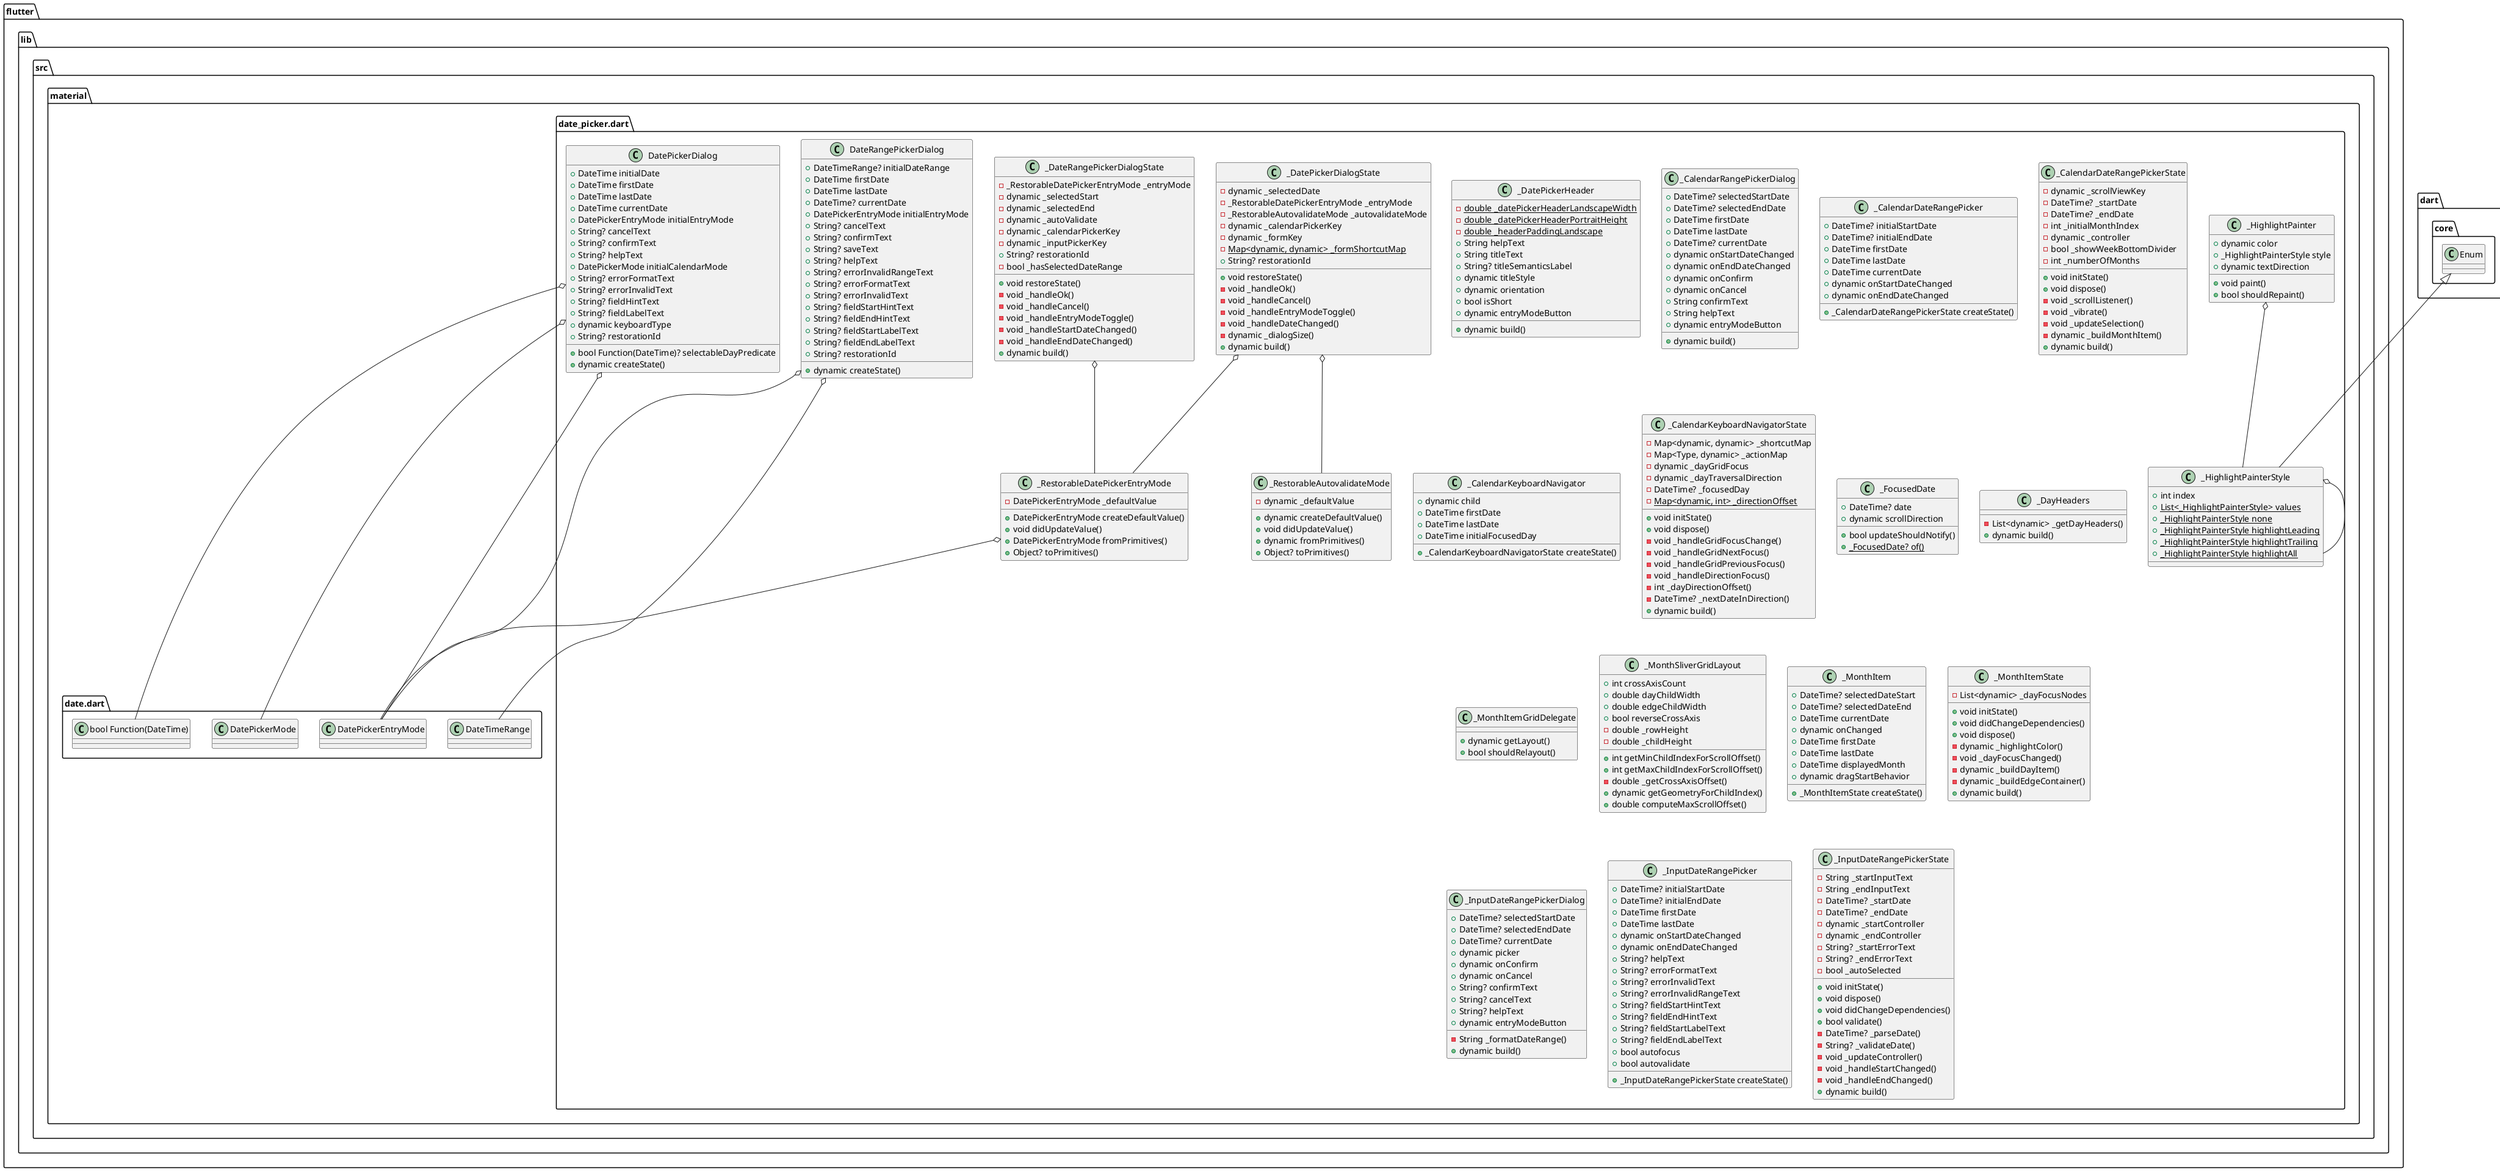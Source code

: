 @startuml
set namespaceSeparator ::

class "flutter::lib::src::material::date_picker.dart::DatePickerDialog" {
  +DateTime initialDate
  +DateTime firstDate
  +DateTime lastDate
  +DateTime currentDate
  +DatePickerEntryMode initialEntryMode
  +bool Function(DateTime)? selectableDayPredicate
  +String? cancelText
  +String? confirmText
  +String? helpText
  +DatePickerMode initialCalendarMode
  +String? errorFormatText
  +String? errorInvalidText
  +String? fieldHintText
  +String? fieldLabelText
  +dynamic keyboardType
  +String? restorationId
  +dynamic createState()
}

"flutter::lib::src::material::date_picker.dart::DatePickerDialog" o-- "flutter::lib::src::material::date.dart::DatePickerEntryMode"
"flutter::lib::src::material::date_picker.dart::DatePickerDialog" o-- "flutter::lib::src::material::date.dart::bool Function(DateTime)"
"flutter::lib::src::material::date_picker.dart::DatePickerDialog" o-- "flutter::lib::src::material::date.dart::DatePickerMode"

class "flutter::lib::src::material::date_picker.dart::_DatePickerDialogState" {
  -dynamic _selectedDate
  -_RestorableDatePickerEntryMode _entryMode
  -_RestorableAutovalidateMode _autovalidateMode
  -dynamic _calendarPickerKey
  -dynamic _formKey
  {static} -Map<dynamic, dynamic> _formShortcutMap
  +String? restorationId
  +void restoreState()
  -void _handleOk()
  -void _handleCancel()
  -void _handleEntryModeToggle()
  -void _handleDateChanged()
  -dynamic _dialogSize()
  +dynamic build()
}

"flutter::lib::src::material::date_picker.dart::_DatePickerDialogState" o-- "flutter::lib::src::material::date_picker.dart::_RestorableDatePickerEntryMode"
"flutter::lib::src::material::date_picker.dart::_DatePickerDialogState" o-- "flutter::lib::src::material::date_picker.dart::_RestorableAutovalidateMode"

class "flutter::lib::src::material::date_picker.dart::_RestorableDatePickerEntryMode" {
  -DatePickerEntryMode _defaultValue
  +DatePickerEntryMode createDefaultValue()
  +void didUpdateValue()
  +DatePickerEntryMode fromPrimitives()
  +Object? toPrimitives()
}

"flutter::lib::src::material::date_picker.dart::_RestorableDatePickerEntryMode" o-- "flutter::lib::src::material::date.dart::DatePickerEntryMode"

class "flutter::lib::src::material::date_picker.dart::_RestorableAutovalidateMode" {
  -dynamic _defaultValue
  +dynamic createDefaultValue()
  +void didUpdateValue()
  +dynamic fromPrimitives()
  +Object? toPrimitives()
}

class "flutter::lib::src::material::date_picker.dart::_DatePickerHeader" {
  {static} -double _datePickerHeaderLandscapeWidth
  {static} -double _datePickerHeaderPortraitHeight
  {static} -double _headerPaddingLandscape
  +String helpText
  +String titleText
  +String? titleSemanticsLabel
  +dynamic titleStyle
  +dynamic orientation
  +bool isShort
  +dynamic entryModeButton
  +dynamic build()
}

class "flutter::lib::src::material::date_picker.dart::DateRangePickerDialog" {
  +DateTimeRange? initialDateRange
  +DateTime firstDate
  +DateTime lastDate
  +DateTime? currentDate
  +DatePickerEntryMode initialEntryMode
  +String? cancelText
  +String? confirmText
  +String? saveText
  +String? helpText
  +String? errorInvalidRangeText
  +String? errorFormatText
  +String? errorInvalidText
  +String? fieldStartHintText
  +String? fieldEndHintText
  +String? fieldStartLabelText
  +String? fieldEndLabelText
  +String? restorationId
  +dynamic createState()
}

"flutter::lib::src::material::date_picker.dart::DateRangePickerDialog" o-- "flutter::lib::src::material::date.dart::DateTimeRange"
"flutter::lib::src::material::date_picker.dart::DateRangePickerDialog" o-- "flutter::lib::src::material::date.dart::DatePickerEntryMode"

class "flutter::lib::src::material::date_picker.dart::_DateRangePickerDialogState" {
  -_RestorableDatePickerEntryMode _entryMode
  -dynamic _selectedStart
  -dynamic _selectedEnd
  -dynamic _autoValidate
  -dynamic _calendarPickerKey
  -dynamic _inputPickerKey
  +String? restorationId
  -bool _hasSelectedDateRange
  +void restoreState()
  -void _handleOk()
  -void _handleCancel()
  -void _handleEntryModeToggle()
  -void _handleStartDateChanged()
  -void _handleEndDateChanged()
  +dynamic build()
}

"flutter::lib::src::material::date_picker.dart::_DateRangePickerDialogState" o-- "flutter::lib::src::material::date_picker.dart::_RestorableDatePickerEntryMode"

class "flutter::lib::src::material::date_picker.dart::_CalendarRangePickerDialog" {
  +DateTime? selectedStartDate
  +DateTime? selectedEndDate
  +DateTime firstDate
  +DateTime lastDate
  +DateTime? currentDate
  +dynamic onStartDateChanged
  +dynamic onEndDateChanged
  +dynamic onConfirm
  +dynamic onCancel
  +String confirmText
  +String helpText
  +dynamic entryModeButton
  +dynamic build()
}

class "flutter::lib::src::material::date_picker.dart::_CalendarDateRangePicker" {
  +DateTime? initialStartDate
  +DateTime? initialEndDate
  +DateTime firstDate
  +DateTime lastDate
  +DateTime currentDate
  +dynamic onStartDateChanged
  +dynamic onEndDateChanged
  +_CalendarDateRangePickerState createState()
}

class "flutter::lib::src::material::date_picker.dart::_CalendarDateRangePickerState" {
  -dynamic _scrollViewKey
  -DateTime? _startDate
  -DateTime? _endDate
  -int _initialMonthIndex
  -dynamic _controller
  -bool _showWeekBottomDivider
  -int _numberOfMonths
  +void initState()
  +void dispose()
  -void _scrollListener()
  -void _vibrate()
  -void _updateSelection()
  -dynamic _buildMonthItem()
  +dynamic build()
}

class "flutter::lib::src::material::date_picker.dart::_CalendarKeyboardNavigator" {
  +dynamic child
  +DateTime firstDate
  +DateTime lastDate
  +DateTime initialFocusedDay
  +_CalendarKeyboardNavigatorState createState()
}

class "flutter::lib::src::material::date_picker.dart::_CalendarKeyboardNavigatorState" {
  -Map<dynamic, dynamic> _shortcutMap
  -Map<Type, dynamic> _actionMap
  -dynamic _dayGridFocus
  -dynamic _dayTraversalDirection
  -DateTime? _focusedDay
  {static} -Map<dynamic, int> _directionOffset
  +void initState()
  +void dispose()
  -void _handleGridFocusChange()
  -void _handleGridNextFocus()
  -void _handleGridPreviousFocus()
  -void _handleDirectionFocus()
  -int _dayDirectionOffset()
  -DateTime? _nextDateInDirection()
  +dynamic build()
}

class "flutter::lib::src::material::date_picker.dart::_FocusedDate" {
  +DateTime? date
  +dynamic scrollDirection
  +bool updateShouldNotify()
  {static} +_FocusedDate? of()
}

class "flutter::lib::src::material::date_picker.dart::_DayHeaders" {
  -List<dynamic> _getDayHeaders()
  +dynamic build()
}

class "flutter::lib::src::material::date_picker.dart::_MonthItemGridDelegate" {
  +dynamic getLayout()
  +bool shouldRelayout()
}

class "flutter::lib::src::material::date_picker.dart::_MonthSliverGridLayout" {
  +int crossAxisCount
  +double dayChildWidth
  +double edgeChildWidth
  +bool reverseCrossAxis
  -double _rowHeight
  -double _childHeight
  +int getMinChildIndexForScrollOffset()
  +int getMaxChildIndexForScrollOffset()
  -double _getCrossAxisOffset()
  +dynamic getGeometryForChildIndex()
  +double computeMaxScrollOffset()
}

class "flutter::lib::src::material::date_picker.dart::_MonthItem" {
  +DateTime? selectedDateStart
  +DateTime? selectedDateEnd
  +DateTime currentDate
  +dynamic onChanged
  +DateTime firstDate
  +DateTime lastDate
  +DateTime displayedMonth
  +dynamic dragStartBehavior
  +_MonthItemState createState()
}

class "flutter::lib::src::material::date_picker.dart::_MonthItemState" {
  -List<dynamic> _dayFocusNodes
  +void initState()
  +void didChangeDependencies()
  +void dispose()
  -dynamic _highlightColor()
  -void _dayFocusChanged()
  -dynamic _buildDayItem()
  -dynamic _buildEdgeContainer()
  +dynamic build()
}

class "flutter::lib::src::material::date_picker.dart::_HighlightPainter" {
  +dynamic color
  +_HighlightPainterStyle style
  +dynamic textDirection
  +void paint()
  +bool shouldRepaint()
}

"flutter::lib::src::material::date_picker.dart::_HighlightPainter" o-- "flutter::lib::src::material::date_picker.dart::_HighlightPainterStyle"

class "flutter::lib::src::material::date_picker.dart::_InputDateRangePickerDialog" {
  +DateTime? selectedStartDate
  +DateTime? selectedEndDate
  +DateTime? currentDate
  +dynamic picker
  +dynamic onConfirm
  +dynamic onCancel
  +String? confirmText
  +String? cancelText
  +String? helpText
  +dynamic entryModeButton
  -String _formatDateRange()
  +dynamic build()
}

class "flutter::lib::src::material::date_picker.dart::_InputDateRangePicker" {
  +DateTime? initialStartDate
  +DateTime? initialEndDate
  +DateTime firstDate
  +DateTime lastDate
  +dynamic onStartDateChanged
  +dynamic onEndDateChanged
  +String? helpText
  +String? errorFormatText
  +String? errorInvalidText
  +String? errorInvalidRangeText
  +String? fieldStartHintText
  +String? fieldEndHintText
  +String? fieldStartLabelText
  +String? fieldEndLabelText
  +bool autofocus
  +bool autovalidate
  +_InputDateRangePickerState createState()
}

class "flutter::lib::src::material::date_picker.dart::_InputDateRangePickerState" {
  -String _startInputText
  -String _endInputText
  -DateTime? _startDate
  -DateTime? _endDate
  -dynamic _startController
  -dynamic _endController
  -String? _startErrorText
  -String? _endErrorText
  -bool _autoSelected
  +void initState()
  +void dispose()
  +void didChangeDependencies()
  +bool validate()
  -DateTime? _parseDate()
  -String? _validateDate()
  -void _updateController()
  -void _handleStartChanged()
  -void _handleEndChanged()
  +dynamic build()
}

class "flutter::lib::src::material::date_picker.dart::_HighlightPainterStyle" {
  +int index
  {static} +List<_HighlightPainterStyle> values
  {static} +_HighlightPainterStyle none
  {static} +_HighlightPainterStyle highlightLeading
  {static} +_HighlightPainterStyle highlightTrailing
  {static} +_HighlightPainterStyle highlightAll
}

"flutter::lib::src::material::date_picker.dart::_HighlightPainterStyle" o-- "flutter::lib::src::material::date_picker.dart::_HighlightPainterStyle"
"dart::core::Enum" <|-- "flutter::lib::src::material::date_picker.dart::_HighlightPainterStyle"


@enduml